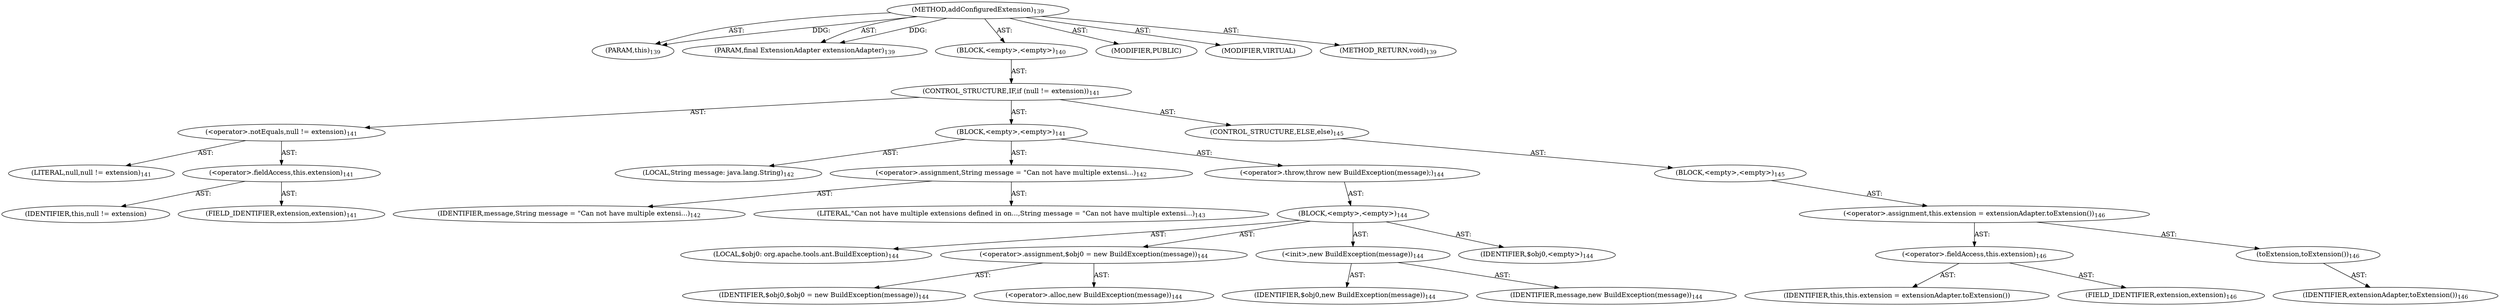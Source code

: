 digraph "addConfiguredExtension" {  
"111669149697" [label = <(METHOD,addConfiguredExtension)<SUB>139</SUB>> ]
"115964116996" [label = <(PARAM,this)<SUB>139</SUB>> ]
"115964116997" [label = <(PARAM,final ExtensionAdapter extensionAdapter)<SUB>139</SUB>> ]
"25769803777" [label = <(BLOCK,&lt;empty&gt;,&lt;empty&gt;)<SUB>140</SUB>> ]
"47244640256" [label = <(CONTROL_STRUCTURE,IF,if (null != extension))<SUB>141</SUB>> ]
"30064771074" [label = <(&lt;operator&gt;.notEquals,null != extension)<SUB>141</SUB>> ]
"90194313216" [label = <(LITERAL,null,null != extension)<SUB>141</SUB>> ]
"30064771075" [label = <(&lt;operator&gt;.fieldAccess,this.extension)<SUB>141</SUB>> ]
"68719476750" [label = <(IDENTIFIER,this,null != extension)> ]
"55834574849" [label = <(FIELD_IDENTIFIER,extension,extension)<SUB>141</SUB>> ]
"25769803778" [label = <(BLOCK,&lt;empty&gt;,&lt;empty&gt;)<SUB>141</SUB>> ]
"94489280512" [label = <(LOCAL,String message: java.lang.String)<SUB>142</SUB>> ]
"30064771076" [label = <(&lt;operator&gt;.assignment,String message = &quot;Can not have multiple extensi...)<SUB>142</SUB>> ]
"68719476751" [label = <(IDENTIFIER,message,String message = &quot;Can not have multiple extensi...)<SUB>142</SUB>> ]
"90194313217" [label = <(LITERAL,&quot;Can not have multiple extensions defined in on...,String message = &quot;Can not have multiple extensi...)<SUB>143</SUB>> ]
"30064771077" [label = <(&lt;operator&gt;.throw,throw new BuildException(message);)<SUB>144</SUB>> ]
"25769803779" [label = <(BLOCK,&lt;empty&gt;,&lt;empty&gt;)<SUB>144</SUB>> ]
"94489280513" [label = <(LOCAL,$obj0: org.apache.tools.ant.BuildException)<SUB>144</SUB>> ]
"30064771078" [label = <(&lt;operator&gt;.assignment,$obj0 = new BuildException(message))<SUB>144</SUB>> ]
"68719476752" [label = <(IDENTIFIER,$obj0,$obj0 = new BuildException(message))<SUB>144</SUB>> ]
"30064771079" [label = <(&lt;operator&gt;.alloc,new BuildException(message))<SUB>144</SUB>> ]
"30064771080" [label = <(&lt;init&gt;,new BuildException(message))<SUB>144</SUB>> ]
"68719476753" [label = <(IDENTIFIER,$obj0,new BuildException(message))<SUB>144</SUB>> ]
"68719476754" [label = <(IDENTIFIER,message,new BuildException(message))<SUB>144</SUB>> ]
"68719476755" [label = <(IDENTIFIER,$obj0,&lt;empty&gt;)<SUB>144</SUB>> ]
"47244640257" [label = <(CONTROL_STRUCTURE,ELSE,else)<SUB>145</SUB>> ]
"25769803780" [label = <(BLOCK,&lt;empty&gt;,&lt;empty&gt;)<SUB>145</SUB>> ]
"30064771081" [label = <(&lt;operator&gt;.assignment,this.extension = extensionAdapter.toExtension())<SUB>146</SUB>> ]
"30064771082" [label = <(&lt;operator&gt;.fieldAccess,this.extension)<SUB>146</SUB>> ]
"68719476756" [label = <(IDENTIFIER,this,this.extension = extensionAdapter.toExtension())> ]
"55834574850" [label = <(FIELD_IDENTIFIER,extension,extension)<SUB>146</SUB>> ]
"30064771083" [label = <(toExtension,toExtension())<SUB>146</SUB>> ]
"68719476757" [label = <(IDENTIFIER,extensionAdapter,toExtension())<SUB>146</SUB>> ]
"133143986187" [label = <(MODIFIER,PUBLIC)> ]
"133143986188" [label = <(MODIFIER,VIRTUAL)> ]
"128849018881" [label = <(METHOD_RETURN,void)<SUB>139</SUB>> ]
  "111669149697" -> "115964116996"  [ label = "AST: "] 
  "111669149697" -> "115964116997"  [ label = "AST: "] 
  "111669149697" -> "25769803777"  [ label = "AST: "] 
  "111669149697" -> "133143986187"  [ label = "AST: "] 
  "111669149697" -> "133143986188"  [ label = "AST: "] 
  "111669149697" -> "128849018881"  [ label = "AST: "] 
  "25769803777" -> "47244640256"  [ label = "AST: "] 
  "47244640256" -> "30064771074"  [ label = "AST: "] 
  "47244640256" -> "25769803778"  [ label = "AST: "] 
  "47244640256" -> "47244640257"  [ label = "AST: "] 
  "30064771074" -> "90194313216"  [ label = "AST: "] 
  "30064771074" -> "30064771075"  [ label = "AST: "] 
  "30064771075" -> "68719476750"  [ label = "AST: "] 
  "30064771075" -> "55834574849"  [ label = "AST: "] 
  "25769803778" -> "94489280512"  [ label = "AST: "] 
  "25769803778" -> "30064771076"  [ label = "AST: "] 
  "25769803778" -> "30064771077"  [ label = "AST: "] 
  "30064771076" -> "68719476751"  [ label = "AST: "] 
  "30064771076" -> "90194313217"  [ label = "AST: "] 
  "30064771077" -> "25769803779"  [ label = "AST: "] 
  "25769803779" -> "94489280513"  [ label = "AST: "] 
  "25769803779" -> "30064771078"  [ label = "AST: "] 
  "25769803779" -> "30064771080"  [ label = "AST: "] 
  "25769803779" -> "68719476755"  [ label = "AST: "] 
  "30064771078" -> "68719476752"  [ label = "AST: "] 
  "30064771078" -> "30064771079"  [ label = "AST: "] 
  "30064771080" -> "68719476753"  [ label = "AST: "] 
  "30064771080" -> "68719476754"  [ label = "AST: "] 
  "47244640257" -> "25769803780"  [ label = "AST: "] 
  "25769803780" -> "30064771081"  [ label = "AST: "] 
  "30064771081" -> "30064771082"  [ label = "AST: "] 
  "30064771081" -> "30064771083"  [ label = "AST: "] 
  "30064771082" -> "68719476756"  [ label = "AST: "] 
  "30064771082" -> "55834574850"  [ label = "AST: "] 
  "30064771083" -> "68719476757"  [ label = "AST: "] 
  "111669149697" -> "115964116996"  [ label = "DDG: "] 
  "111669149697" -> "115964116997"  [ label = "DDG: "] 
}
